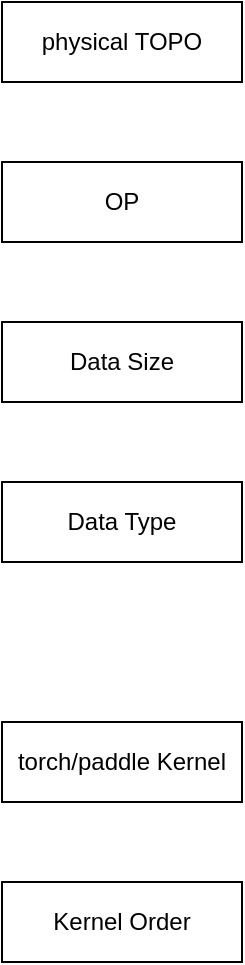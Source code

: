 <mxfile version="21.8.0" type="github">
  <diagram name="Page-1" id="WTN1GjcHIIp3ReJ8WbBo">
    <mxGraphModel dx="954" dy="610" grid="1" gridSize="10" guides="1" tooltips="1" connect="1" arrows="1" fold="1" page="1" pageScale="1" pageWidth="850" pageHeight="1100" math="0" shadow="0">
      <root>
        <mxCell id="0" />
        <mxCell id="1" parent="0" />
        <mxCell id="iSmOZqUh2d9NvheIal7m-1" value="physical TOPO" style="rounded=0;whiteSpace=wrap;html=1;" vertex="1" parent="1">
          <mxGeometry x="160" y="120" width="120" height="40" as="geometry" />
        </mxCell>
        <mxCell id="iSmOZqUh2d9NvheIal7m-2" value="OP" style="rounded=0;whiteSpace=wrap;html=1;" vertex="1" parent="1">
          <mxGeometry x="160" y="200" width="120" height="40" as="geometry" />
        </mxCell>
        <mxCell id="iSmOZqUh2d9NvheIal7m-3" value="Data Size" style="rounded=0;whiteSpace=wrap;html=1;" vertex="1" parent="1">
          <mxGeometry x="160" y="280" width="120" height="40" as="geometry" />
        </mxCell>
        <mxCell id="iSmOZqUh2d9NvheIal7m-4" value="Data Type" style="rounded=0;whiteSpace=wrap;html=1;" vertex="1" parent="1">
          <mxGeometry x="160" y="360" width="120" height="40" as="geometry" />
        </mxCell>
        <mxCell id="iSmOZqUh2d9NvheIal7m-5" value="torch/paddle Kernel" style="rounded=0;whiteSpace=wrap;html=1;" vertex="1" parent="1">
          <mxGeometry x="160" y="480" width="120" height="40" as="geometry" />
        </mxCell>
        <mxCell id="iSmOZqUh2d9NvheIal7m-6" value="Kernel Order" style="rounded=0;whiteSpace=wrap;html=1;" vertex="1" parent="1">
          <mxGeometry x="160" y="560" width="120" height="40" as="geometry" />
        </mxCell>
      </root>
    </mxGraphModel>
  </diagram>
</mxfile>
